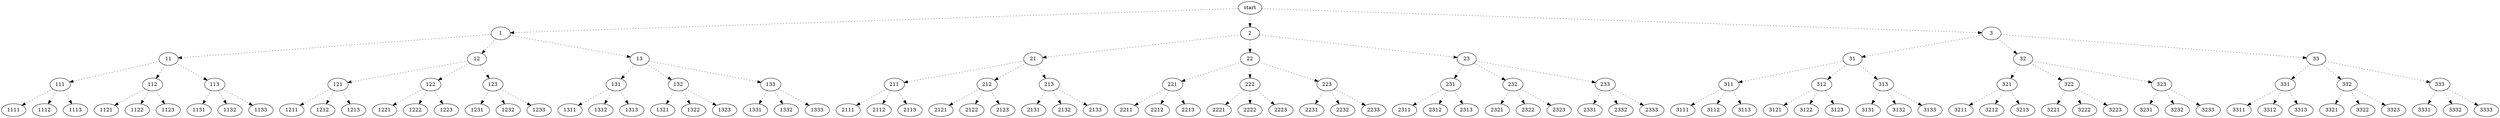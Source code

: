 digraph G {
	start -> 1 [style=dotted];
	start -> 2 [style=dotted];
	start -> 3 [style=dotted];
	1 -> 11 [style=dotted];
	1 -> 12 [style=dotted];
	1 -> 13 [style=dotted];
	2 -> 21 [style=dotted];
	2 -> 22 [style=dotted];
	2 -> 23 [style=dotted];
	3 -> 31 [style=dotted];
	3 -> 32 [style=dotted];
	3 -> 33 [style=dotted];
	11 -> 111 [style=dotted];
	11 -> 112 [style=dotted];
	11 -> 113 [style=dotted];
	12 -> 121 [style=dotted];
	12 -> 122 [style=dotted];
	12 -> 123 [style=dotted];
	13 -> 131 [style=dotted];
	13 -> 132 [style=dotted];
	13 -> 133 [style=dotted];
	21 -> 211 [style=dotted];
	21 -> 212 [style=dotted];
	21 -> 213 [style=dotted];
	22 -> 221 [style=dotted];
	22 -> 222 [style=dotted];
	22 -> 223 [style=dotted];
	23 -> 231 [style=dotted];
	23 -> 232 [style=dotted];
	23 -> 233 [style=dotted];
	31 -> 311 [style=dotted];
	31 -> 312 [style=dotted];
	31 -> 313 [style=dotted];
	32 -> 321 [style=dotted];
	32 -> 322 [style=dotted];
	32 -> 323 [style=dotted];
	33 -> 331 [style=dotted];
	33 -> 332 [style=dotted];
	33 -> 333 [style=dotted];
	111 -> 1111 [style=dotted];
	111 -> 1112 [style=dotted];
	111 -> 1113 [style=dotted];
	112 -> 1121 [style=dotted];
	112 -> 1122 [style=dotted];
	112 -> 1123 [style=dotted];
	113 -> 1131 [style=dotted];
	113 -> 1132 [style=dotted];
	113 -> 1133 [style=dotted];
	121 -> 1211 [style=dotted];
	121 -> 1212 [style=dotted];
	121 -> 1213 [style=dotted];
	122 -> 1221 [style=dotted];
	122 -> 1222 [style=dotted];
	122 -> 1223 [style=dotted];
	123 -> 1231 [style=dotted];
	123 -> 1232 [style=dotted];
	123 -> 1233 [style=dotted];
	131 -> 1311 [style=dotted];
	131 -> 1312 [style=dotted];
	131 -> 1313 [style=dotted];
	132 -> 1321 [style=dotted];
	132 -> 1322 [style=dotted];
	132 -> 1323 [style=dotted];
	133 -> 1331 [style=dotted];
	133 -> 1332 [style=dotted];
	133 -> 1333 [style=dotted];
	211 -> 2111 [style=dotted];
	211 -> 2112 [style=dotted];
	211 -> 2113 [style=dotted];
	212 -> 2121 [style=dotted];
	212 -> 2122 [style=dotted];
	212 -> 2123 [style=dotted];
	213 -> 2131 [style=dotted];
	213 -> 2132 [style=dotted];
	213 -> 2133 [style=dotted];
	221 -> 2211 [style=dotted];
	221 -> 2212 [style=dotted];
	221 -> 2213 [style=dotted];
	222 -> 2221 [style=dotted];
	222 -> 2222 [style=dotted];
	222 -> 2223 [style=dotted];
	223 -> 2231 [style=dotted];
	223 -> 2232 [style=dotted];
	223 -> 2233 [style=dotted];
	231 -> 2311 [style=dotted];
	231 -> 2312 [style=dotted];
	231 -> 2313 [style=dotted];
	232 -> 2321 [style=dotted];
	232 -> 2322 [style=dotted];
	232 -> 2323 [style=dotted];
	233 -> 2331 [style=dotted];
	233 -> 2332 [style=dotted];
	233 -> 2333 [style=dotted];
	311 -> 3111 [style=dotted];
	311 -> 3112 [style=dotted];
	311 -> 3113 [style=dotted];
	312 -> 3121 [style=dotted];
	312 -> 3122 [style=dotted];
	312 -> 3123 [style=dotted];
	313 -> 3131 [style=dotted];
	313 -> 3132 [style=dotted];
	313 -> 3133 [style=dotted];
	321 -> 3211 [style=dotted];
	321 -> 3212 [style=dotted];
	321 -> 3213 [style=dotted];
	322 -> 3221 [style=dotted];
	322 -> 3222 [style=dotted];
	322 -> 3223 [style=dotted];
	323 -> 3231 [style=dotted];
	323 -> 3232 [style=dotted];
	323 -> 3233 [style=dotted];
	331 -> 3311 [style=dotted];
	331 -> 3312 [style=dotted];
	331 -> 3313 [style=dotted];
	332 -> 3321 [style=dotted];
	332 -> 3322 [style=dotted];
	332 -> 3323 [style=dotted];
	333 -> 3331 [style=dotted];
	333 -> 3332 [style=dotted];
	333 -> 3333 [style=dotted];
}
